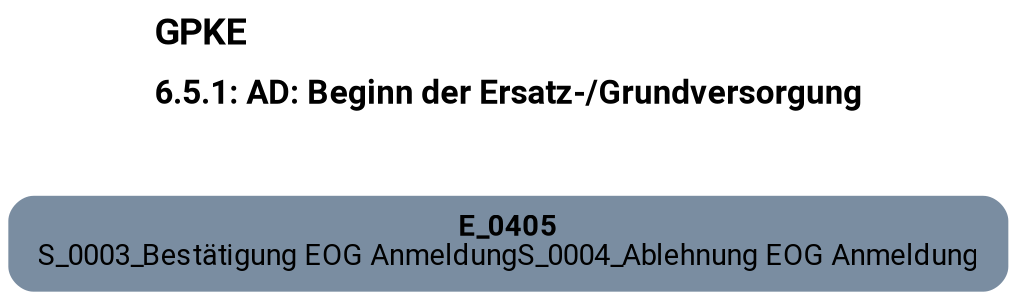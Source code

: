 digraph D {
    labelloc="t";
    label=<<B><FONT POINT-SIZE="18">GPKE</FONT></B><BR align="left"/><BR/><B><FONT POINT-SIZE="16">6.5.1: AD: Beginn der Ersatz-/Grundversorgung</FONT></B><BR align="left"/><BR/><BR/><BR/>>;
    ratio="compress";
    concentrate=true;
    pack=true;
    rankdir=TB;
    packmode="array";
    size="20,20";
    fontsize=12;
    "Empty" [margin="0.2,0.12", shape=box, style="filled,rounded", penwidth=0.0, fillcolor="#7a8da1", label=<<B>E_0405</B><BR align="center"/><FONT>S_0003_Bestätigung EOG Anmeldung
S_0004_Ablehnung EOG Anmeldung</FONT><BR align="center"/>>, fontname="Roboto, sans-serif"];


    bgcolor="transparent";
fontname="Roboto, sans-serif";
}